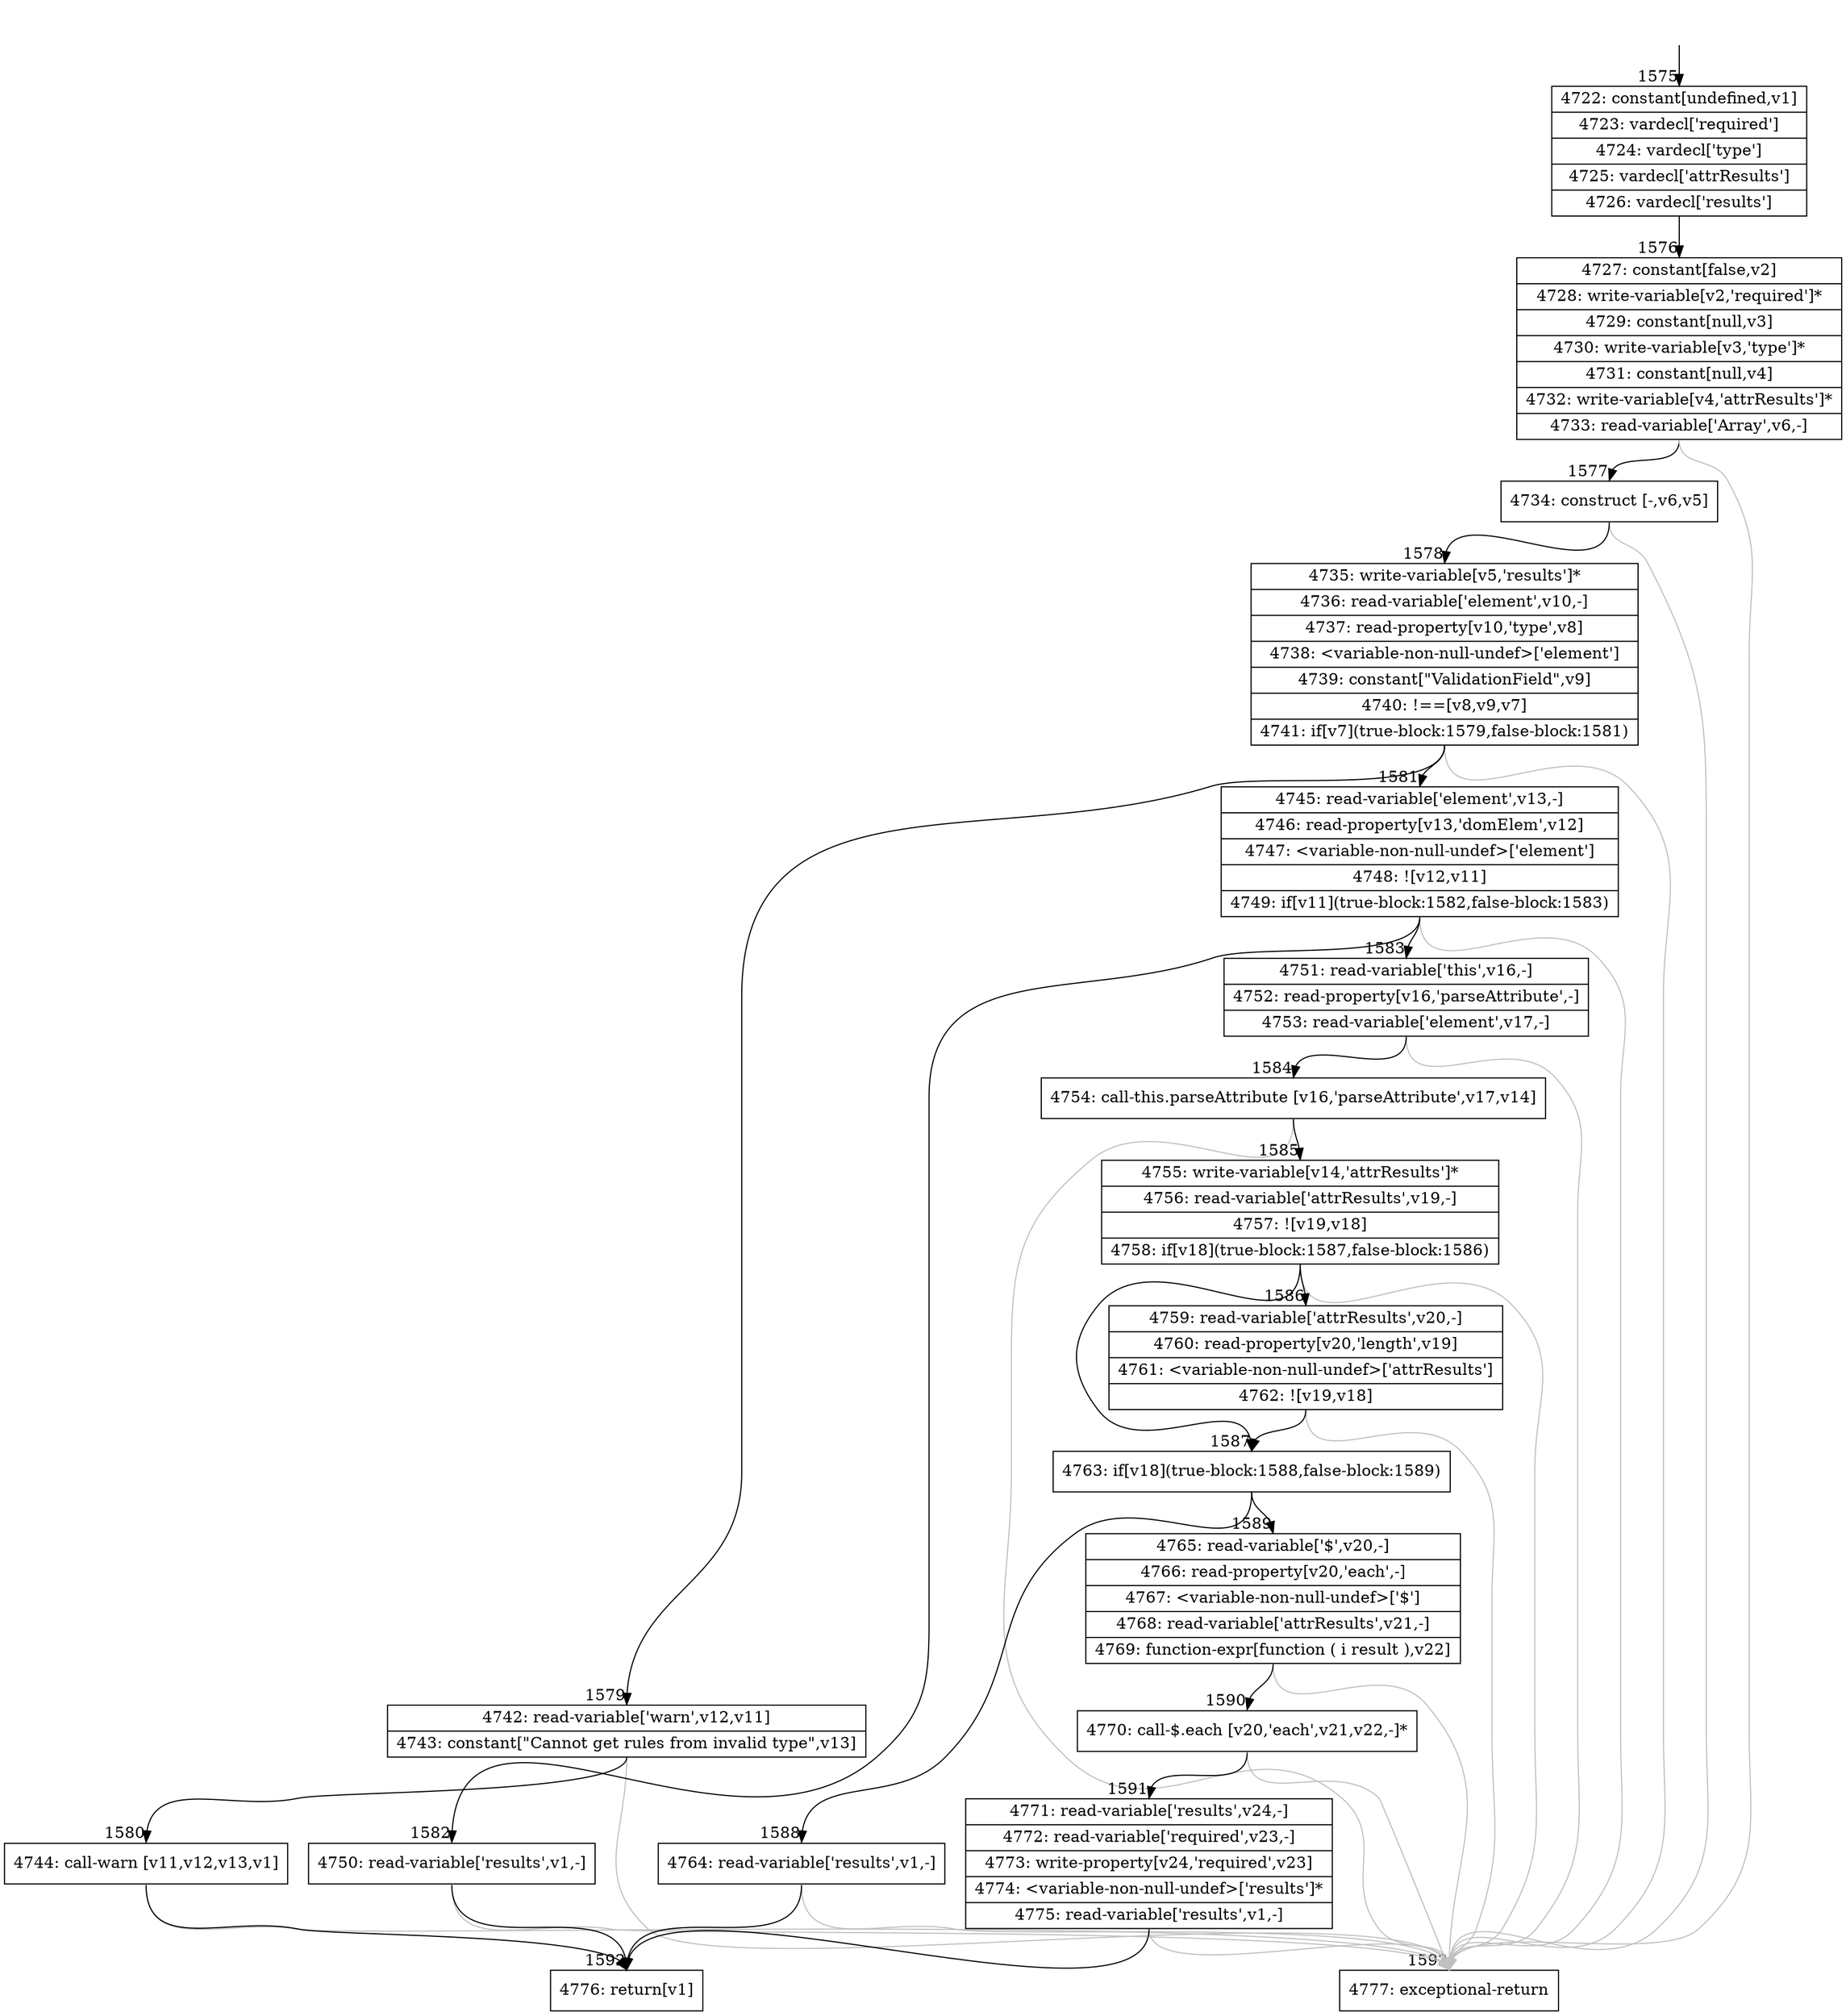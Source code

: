 digraph {
rankdir="TD"
BB_entry128[shape=none,label=""];
BB_entry128 -> BB1575 [tailport=s, headport=n, headlabel="    1575"]
BB1575 [shape=record label="{4722: constant[undefined,v1]|4723: vardecl['required']|4724: vardecl['type']|4725: vardecl['attrResults']|4726: vardecl['results']}" ] 
BB1575 -> BB1576 [tailport=s, headport=n, headlabel="      1576"]
BB1576 [shape=record label="{4727: constant[false,v2]|4728: write-variable[v2,'required']*|4729: constant[null,v3]|4730: write-variable[v3,'type']*|4731: constant[null,v4]|4732: write-variable[v4,'attrResults']*|4733: read-variable['Array',v6,-]}" ] 
BB1576 -> BB1577 [tailport=s, headport=n, headlabel="      1577"]
BB1576 -> BB1593 [tailport=s, headport=n, color=gray, headlabel="      1593"]
BB1577 [shape=record label="{4734: construct [-,v6,v5]}" ] 
BB1577 -> BB1578 [tailport=s, headport=n, headlabel="      1578"]
BB1577 -> BB1593 [tailport=s, headport=n, color=gray]
BB1578 [shape=record label="{4735: write-variable[v5,'results']*|4736: read-variable['element',v10,-]|4737: read-property[v10,'type',v8]|4738: \<variable-non-null-undef\>['element']|4739: constant[\"ValidationField\",v9]|4740: !==[v8,v9,v7]|4741: if[v7](true-block:1579,false-block:1581)}" ] 
BB1578 -> BB1579 [tailport=s, headport=n, headlabel="      1579"]
BB1578 -> BB1581 [tailport=s, headport=n, headlabel="      1581"]
BB1578 -> BB1593 [tailport=s, headport=n, color=gray]
BB1579 [shape=record label="{4742: read-variable['warn',v12,v11]|4743: constant[\"Cannot get rules from invalid type\",v13]}" ] 
BB1579 -> BB1580 [tailport=s, headport=n, headlabel="      1580"]
BB1579 -> BB1593 [tailport=s, headport=n, color=gray]
BB1580 [shape=record label="{4744: call-warn [v11,v12,v13,v1]}" ] 
BB1580 -> BB1592 [tailport=s, headport=n, headlabel="      1592"]
BB1580 -> BB1593 [tailport=s, headport=n, color=gray]
BB1581 [shape=record label="{4745: read-variable['element',v13,-]|4746: read-property[v13,'domElem',v12]|4747: \<variable-non-null-undef\>['element']|4748: ![v12,v11]|4749: if[v11](true-block:1582,false-block:1583)}" ] 
BB1581 -> BB1582 [tailport=s, headport=n, headlabel="      1582"]
BB1581 -> BB1583 [tailport=s, headport=n, headlabel="      1583"]
BB1581 -> BB1593 [tailport=s, headport=n, color=gray]
BB1582 [shape=record label="{4750: read-variable['results',v1,-]}" ] 
BB1582 -> BB1592 [tailport=s, headport=n]
BB1582 -> BB1593 [tailport=s, headport=n, color=gray]
BB1583 [shape=record label="{4751: read-variable['this',v16,-]|4752: read-property[v16,'parseAttribute',-]|4753: read-variable['element',v17,-]}" ] 
BB1583 -> BB1584 [tailport=s, headport=n, headlabel="      1584"]
BB1583 -> BB1593 [tailport=s, headport=n, color=gray]
BB1584 [shape=record label="{4754: call-this.parseAttribute [v16,'parseAttribute',v17,v14]}" ] 
BB1584 -> BB1585 [tailport=s, headport=n, headlabel="      1585"]
BB1584 -> BB1593 [tailport=s, headport=n, color=gray]
BB1585 [shape=record label="{4755: write-variable[v14,'attrResults']*|4756: read-variable['attrResults',v19,-]|4757: ![v19,v18]|4758: if[v18](true-block:1587,false-block:1586)}" ] 
BB1585 -> BB1587 [tailport=s, headport=n, headlabel="      1587"]
BB1585 -> BB1586 [tailport=s, headport=n, headlabel="      1586"]
BB1585 -> BB1593 [tailport=s, headport=n, color=gray]
BB1586 [shape=record label="{4759: read-variable['attrResults',v20,-]|4760: read-property[v20,'length',v19]|4761: \<variable-non-null-undef\>['attrResults']|4762: ![v19,v18]}" ] 
BB1586 -> BB1587 [tailport=s, headport=n]
BB1586 -> BB1593 [tailport=s, headport=n, color=gray]
BB1587 [shape=record label="{4763: if[v18](true-block:1588,false-block:1589)}" ] 
BB1587 -> BB1588 [tailport=s, headport=n, headlabel="      1588"]
BB1587 -> BB1589 [tailport=s, headport=n, headlabel="      1589"]
BB1588 [shape=record label="{4764: read-variable['results',v1,-]}" ] 
BB1588 -> BB1592 [tailport=s, headport=n]
BB1588 -> BB1593 [tailport=s, headport=n, color=gray]
BB1589 [shape=record label="{4765: read-variable['$',v20,-]|4766: read-property[v20,'each',-]|4767: \<variable-non-null-undef\>['$']|4768: read-variable['attrResults',v21,-]|4769: function-expr[function ( i result ),v22]}" ] 
BB1589 -> BB1590 [tailport=s, headport=n, headlabel="      1590"]
BB1589 -> BB1593 [tailport=s, headport=n, color=gray]
BB1590 [shape=record label="{4770: call-$.each [v20,'each',v21,v22,-]*}" ] 
BB1590 -> BB1591 [tailport=s, headport=n, headlabel="      1591"]
BB1590 -> BB1593 [tailport=s, headport=n, color=gray]
BB1591 [shape=record label="{4771: read-variable['results',v24,-]|4772: read-variable['required',v23,-]|4773: write-property[v24,'required',v23]|4774: \<variable-non-null-undef\>['results']*|4775: read-variable['results',v1,-]}" ] 
BB1591 -> BB1592 [tailport=s, headport=n]
BB1591 -> BB1593 [tailport=s, headport=n, color=gray]
BB1592 [shape=record label="{4776: return[v1]}" ] 
BB1593 [shape=record label="{4777: exceptional-return}" ] 
//#$~ 1379
}
